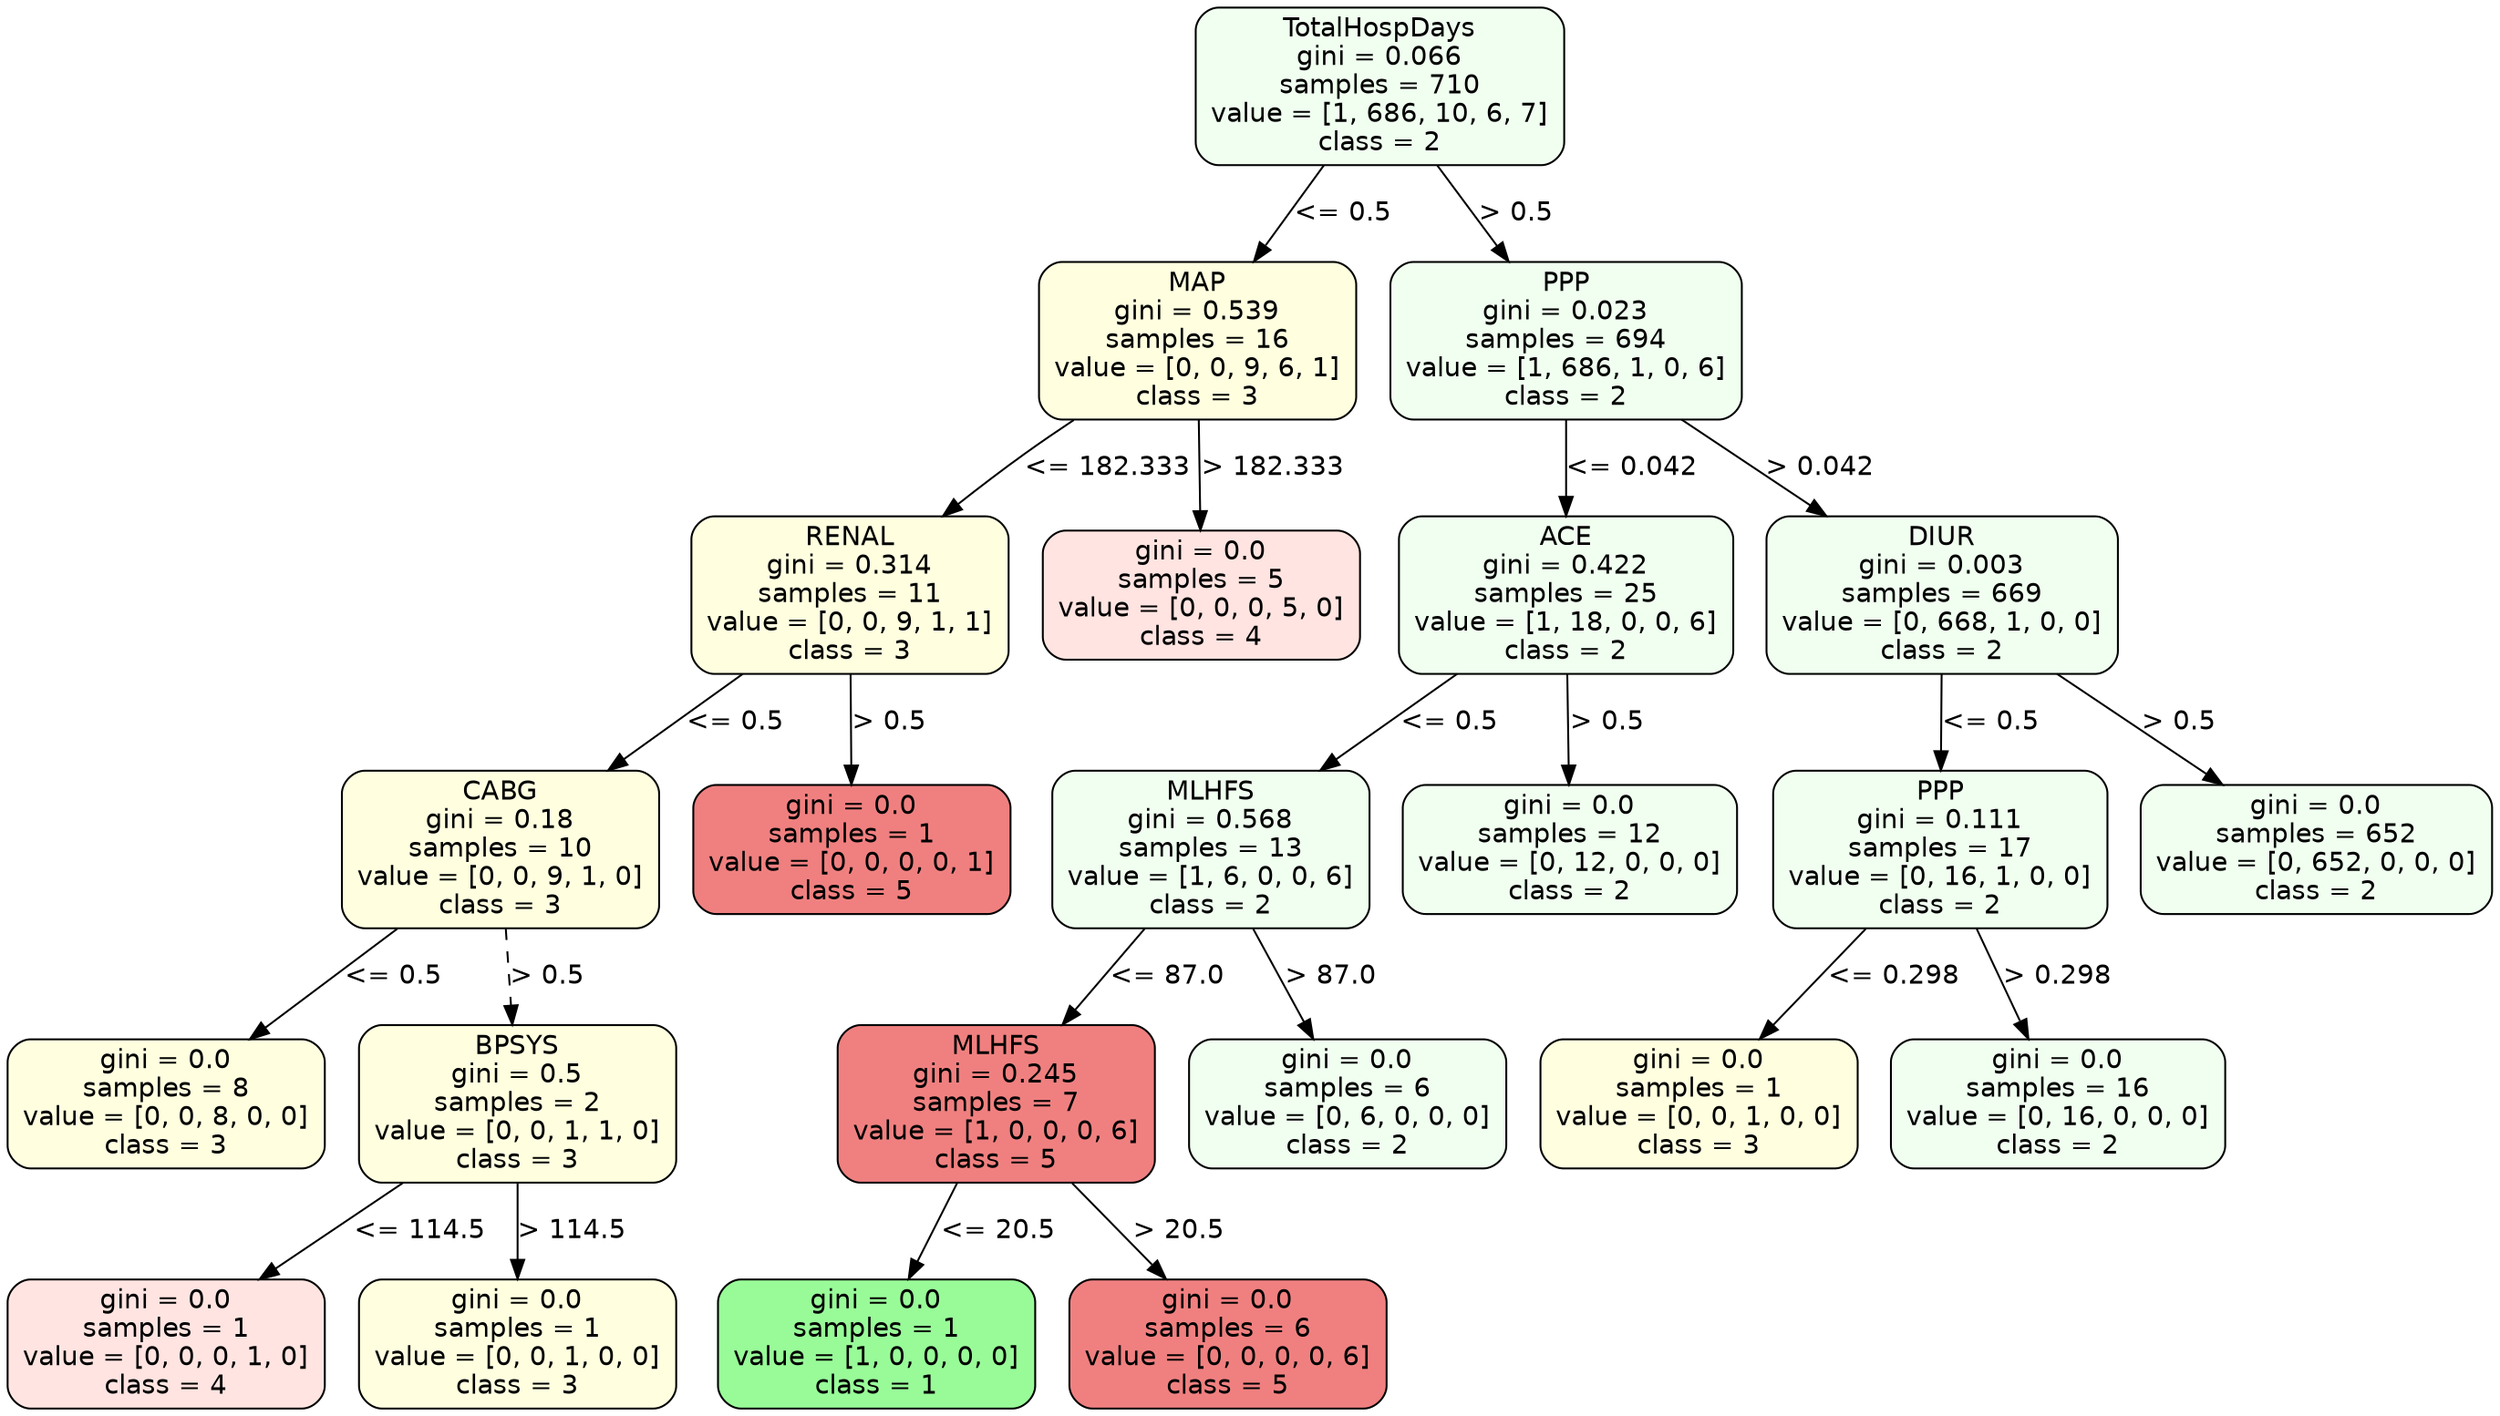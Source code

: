 strict digraph Tree {
	graph [bb="0,0,1308,738"];
	node [color=black,
		fontname=helvetica,
		label="\N",
		shape=box,
		style="filled, rounded"
	];
	edge [fontname=helvetica];
	0	[fillcolor=honeydew,
		height=1.1528,
		label="TotalHospDays\ngini = 0.066\nsamples = 710\nvalue = [1, 686, 10, 6, 7]\nclass = 2",
		pos="722.5,696.5",
		width=2.6944];
	1	[fillcolor=lightyellow,
		height=1.1528,
		label="MAP\ngini = 0.539\nsamples = 16\nvalue = [0, 0, 9, 6, 1]\nclass = 3",
		pos="626.5,562.5",
		width=2.3194];
	0 -> 1	[label="<= 0.5",
		labelangle=45,
		labeldistance=2.5,
		lp="703.5,629.5",
		op="<=",
		param=0.5,
		pos="e,656.15,604.27 692.91,654.82 683.24,641.52 672.39,626.6 662.31,612.74",
		style=solid];
	10	[fillcolor=honeydew,
		height=1.1528,
		label="PPP\ngini = 0.023\nsamples = 694\nvalue = [1, 686, 1, 0, 6]\nclass = 2",
		pos="820.5,562.5",
		width=2.5694];
	0 -> 10	[label="> 0.5",
		labelangle=-45,
		labeldistance=2.5,
		lp="794.5,629.5",
		op=">",
		param=0.5,
		pos="e,790.23,604.27 752.7,654.82 762.67,641.39 773.86,626.32 784.23,612.35",
		style=solid];
	2	[fillcolor=lightyellow,
		height=1.1528,
		label="RENAL\ngini = 0.314\nsamples = 11\nvalue = [0, 0, 9, 1, 1]\nclass = 3",
		pos="443.5,428.5",
		width=2.3194];
	1 -> 2	[label="<= 182.333",
		lp="579.5,495.5",
		op="<=",
		param=182.333,
		pos="e,492.43,470.12 561.33,520.76 552.55,514.94 543.74,508.92 535.5,503 523.9,494.67 511.77,485.41 500.28,476.35",
		style=solid];
	9	[fillcolor=mistyrose,
		height=0.94444,
		label="gini = 0.0\nsamples = 5\nvalue = [0, 0, 0, 5, 0]\nclass = 4",
		pos="628.5,428.5",
		width=2.3194];
	1 -> 9	[label="> 182.333",
		lp="666.5,495.5",
		op=">",
		param=182.333,
		pos="e,628,462.74 627.12,520.82 627.35,505.68 627.61,488.44 627.84,473.05",
		style=solid];
	3	[fillcolor=lightyellow,
		height=1.1528,
		label="CABG\ngini = 0.18\nsamples = 10\nvalue = [0, 0, 9, 1, 0]\nclass = 3",
		pos="259.5,294.5",
		width=2.3194];
	2 -> 3	[label="<= 0.5",
		lp="383.5,361.5",
		op="<=",
		param=0.5,
		pos="e,316.17,336.15 387.04,387 367.27,372.81 344.9,356.77 324.48,342.12",
		style=solid];
	8	[fillcolor=lightcoral,
		height=0.94444,
		label="gini = 0.0\nsamples = 1\nvalue = [0, 0, 0, 0, 1]\nclass = 5",
		pos="444.5,294.5",
		width=2.3194];
	2 -> 8	[label="> 0.5",
		lp="464.5,361.5",
		op=">",
		param=0.5,
		pos="e,444.25,328.74 443.81,386.82 443.92,371.68 444.05,354.44 444.17,339.05",
		style=solid];
	4	[fillcolor=lightyellow,
		height=0.94444,
		label="gini = 0.0\nsamples = 8\nvalue = [0, 0, 8, 0, 0]\nclass = 3",
		pos="83.5,160.5",
		width=2.3194];
	3 -> 4	[label="<= 0.5",
		lp="203.5,227.5",
		op="<=",
		param=0.5,
		pos="e,127.54,194.53 205.26,252.82 183.14,236.23 157.66,217.12 135.75,200.69",
		style=solid];
	5	[fillcolor=lightyellow,
		height=1.1528,
		label="BPSYS\ngini = 0.5\nsamples = 2\nvalue = [0, 0, 1, 1, 0]\nclass = 3",
		pos="268.5,160.5",
		width=2.3194];
	3 -> 5	[label="> 0.5",
		lp="284.5,227.5",
		op=">",
		param=0.5,
		pos="e,265.72,202.27 262.27,252.82 263.15,240.02 264.12,225.73 265.04,212.32",
		style=dashed];
	6	[fillcolor=mistyrose,
		height=0.94444,
		label="gini = 0.0\nsamples = 1\nvalue = [0, 0, 0, 1, 0]\nclass = 4",
		pos="83.5,34",
		width=2.3194];
	5 -> 6	[label="<= 114.5",
		lp="217.5,93.5",
		op="<=",
		param=114.5,
		pos="e,132.63,68.065 208.18,118.91 186.58,104.37 162.31,88.04 140.97,73.673",
		style=solid];
	7	[fillcolor=lightyellow,
		height=0.94444,
		label="gini = 0.0\nsamples = 1\nvalue = [0, 0, 1, 0, 0]\nclass = 3",
		pos="268.5,34",
		width=2.3194];
	5 -> 7	[label="> 114.5",
		lp="297.5,93.5",
		op=">",
		param=114.5,
		pos="e,268.5,68.379 268.5,118.73 268.5,105.86 268.5,91.597 268.5,78.541",
		style=solid];
	11	[fillcolor=honeydew,
		height=1.1528,
		label="ACE\ngini = 0.422\nsamples = 25\nvalue = [1, 18, 0, 0, 6]\nclass = 2",
		pos="820.5,428.5",
		width=2.4444];
	10 -> 11	[label="<= 0.042",
		lp="855.5,495.5",
		op="<=",
		param=0.042,
		pos="e,820.5,470.27 820.5,520.82 820.5,508.02 820.5,493.73 820.5,480.32",
		style=solid];
	18	[fillcolor=honeydew,
		height=1.1528,
		label="DIUR\ngini = 0.003\nsamples = 669\nvalue = [0, 668, 1, 0, 0]\nclass = 2",
		pos="1018.5,428.5",
		width=2.5694];
	10 -> 18	[label="> 0.042",
		lp="954.5,495.5",
		op=">",
		param=0.042,
		pos="e,957.52,470.15 881.25,521 902.72,506.68 927.03,490.48 949.16,475.73",
		style=solid];
	12	[fillcolor=honeydew,
		height=1.1528,
		label="MLHFS\ngini = 0.568\nsamples = 13\nvalue = [1, 6, 0, 0, 6]\nclass = 2",
		pos="633.5,294.5",
		width=2.3194];
	11 -> 12	[label="<= 0.5",
		lp="759.5,361.5",
		op="<=",
		param=0.5,
		pos="e,691.09,336.15 763.12,387 742.93,372.75 720.09,356.62 699.27,341.92",
		style=solid];
	17	[fillcolor=honeydew,
		height=0.94444,
		label="gini = 0.0\nsamples = 12\nvalue = [0, 12, 0, 0, 0]\nclass = 2",
		pos="822.5,294.5",
		width=2.4444];
	11 -> 17	[label="> 0.5",
		lp="842.5,361.5",
		op=">",
		param=0.5,
		pos="e,822,328.74 821.12,386.82 821.35,371.68 821.61,354.44 821.84,339.05",
		style=solid];
	13	[fillcolor=lightcoral,
		height=1.1528,
		label="MLHFS\ngini = 0.245\nsamples = 7\nvalue = [1, 0, 0, 0, 6]\nclass = 5",
		pos="520.5,160.5",
		width=2.3194];
	12 -> 13	[label="<= 87.0",
		lp="611,227.5",
		op="<=",
		param=87.0,
		pos="e,555.41,202.27 598.67,252.82 587.07,239.27 574.04,224.04 561.99,209.96",
		style=solid];
	16	[fillcolor=honeydew,
		height=0.94444,
		label="gini = 0.0\nsamples = 6\nvalue = [0, 6, 0, 0, 0]\nclass = 2",
		pos="705.5,160.5",
		width=2.3194];
	12 -> 16	[label="> 87.0",
		lp="697,227.5",
		op=">",
		param=87.0,
		pos="e,687.37,194.74 655.69,252.82 664.19,237.24 673.89,219.45 682.47,203.73",
		style=solid];
	14	[fillcolor=palegreen,
		height=0.94444,
		label="gini = 0.0\nsamples = 1\nvalue = [1, 0, 0, 0, 0]\nclass = 1",
		pos="457.5,34",
		width=2.3194];
	13 -> 14	[label="<= 20.5",
		lp="522,93.5",
		op="<=",
		param=20.5,
		pos="e,474.39,68.379 499.87,118.73 493.17,105.48 485.71,90.748 478.95,77.38",
		style=solid];
	15	[fillcolor=lightcoral,
		height=0.94444,
		label="gini = 0.0\nsamples = 6\nvalue = [0, 0, 0, 0, 6]\nclass = 5",
		pos="642.5,34",
		width=2.3194];
	13 -> 15	[label="> 20.5",
		lp="617,93.5",
		op=">",
		param=20.5,
		pos="e,609.79,68.379 560.45,118.73 573.93,104.97 588.98,89.613 602.48,75.844",
		style=solid];
	19	[fillcolor=honeydew,
		height=1.1528,
		label="PPP\ngini = 0.111\nsamples = 17\nvalue = [0, 16, 1, 0, 0]\nclass = 2",
		pos="1017.5,294.5",
		width=2.4444];
	18 -> 19	[label="<= 0.5",
		lp="1044.5,361.5",
		op="<=",
		param=0.5,
		pos="e,1017.8,336.27 1018.2,386.82 1018.1,374.02 1018,359.73 1017.9,346.32",
		style=solid];
	22	[fillcolor=honeydew,
		height=0.94444,
		label="gini = 0.0\nsamples = 652\nvalue = [0, 652, 0, 0, 0]\nclass = 2",
		pos="1215.5,294.5",
		width=2.5694];
	18 -> 22	[label="> 0.5",
		lp="1143.5,361.5",
		op=">",
		param=0.5,
		pos="e,1166.1,328.62 1078.9,387 1103.9,370.25 1132.8,350.92 1157.5,334.35",
		style=solid];
	20	[fillcolor=lightyellow,
		height=0.94444,
		label="gini = 0.0\nsamples = 1\nvalue = [0, 0, 1, 0, 0]\nclass = 3",
		pos="890.5,160.5",
		width=2.3194];
	19 -> 20	[label="<= 0.298",
		lp="993.5,227.5",
		op="<=",
		param=0.298,
		pos="e,922.48,194.74 978.36,252.82 962.81,236.66 944.97,218.11 929.44,201.97",
		style=solid];
	21	[fillcolor=honeydew,
		height=0.94444,
		label="gini = 0.0\nsamples = 16\nvalue = [0, 16, 0, 0, 0]\nclass = 2",
		pos="1079.5,160.5",
		width=2.4444];
	19 -> 21	[label="> 0.298",
		lp="1079.5,227.5",
		op=">",
		param=0.298,
		pos="e,1063.9,194.74 1036.6,252.82 1043.9,237.39 1052.1,219.78 1059.5,204.17",
		style=solid];
}
